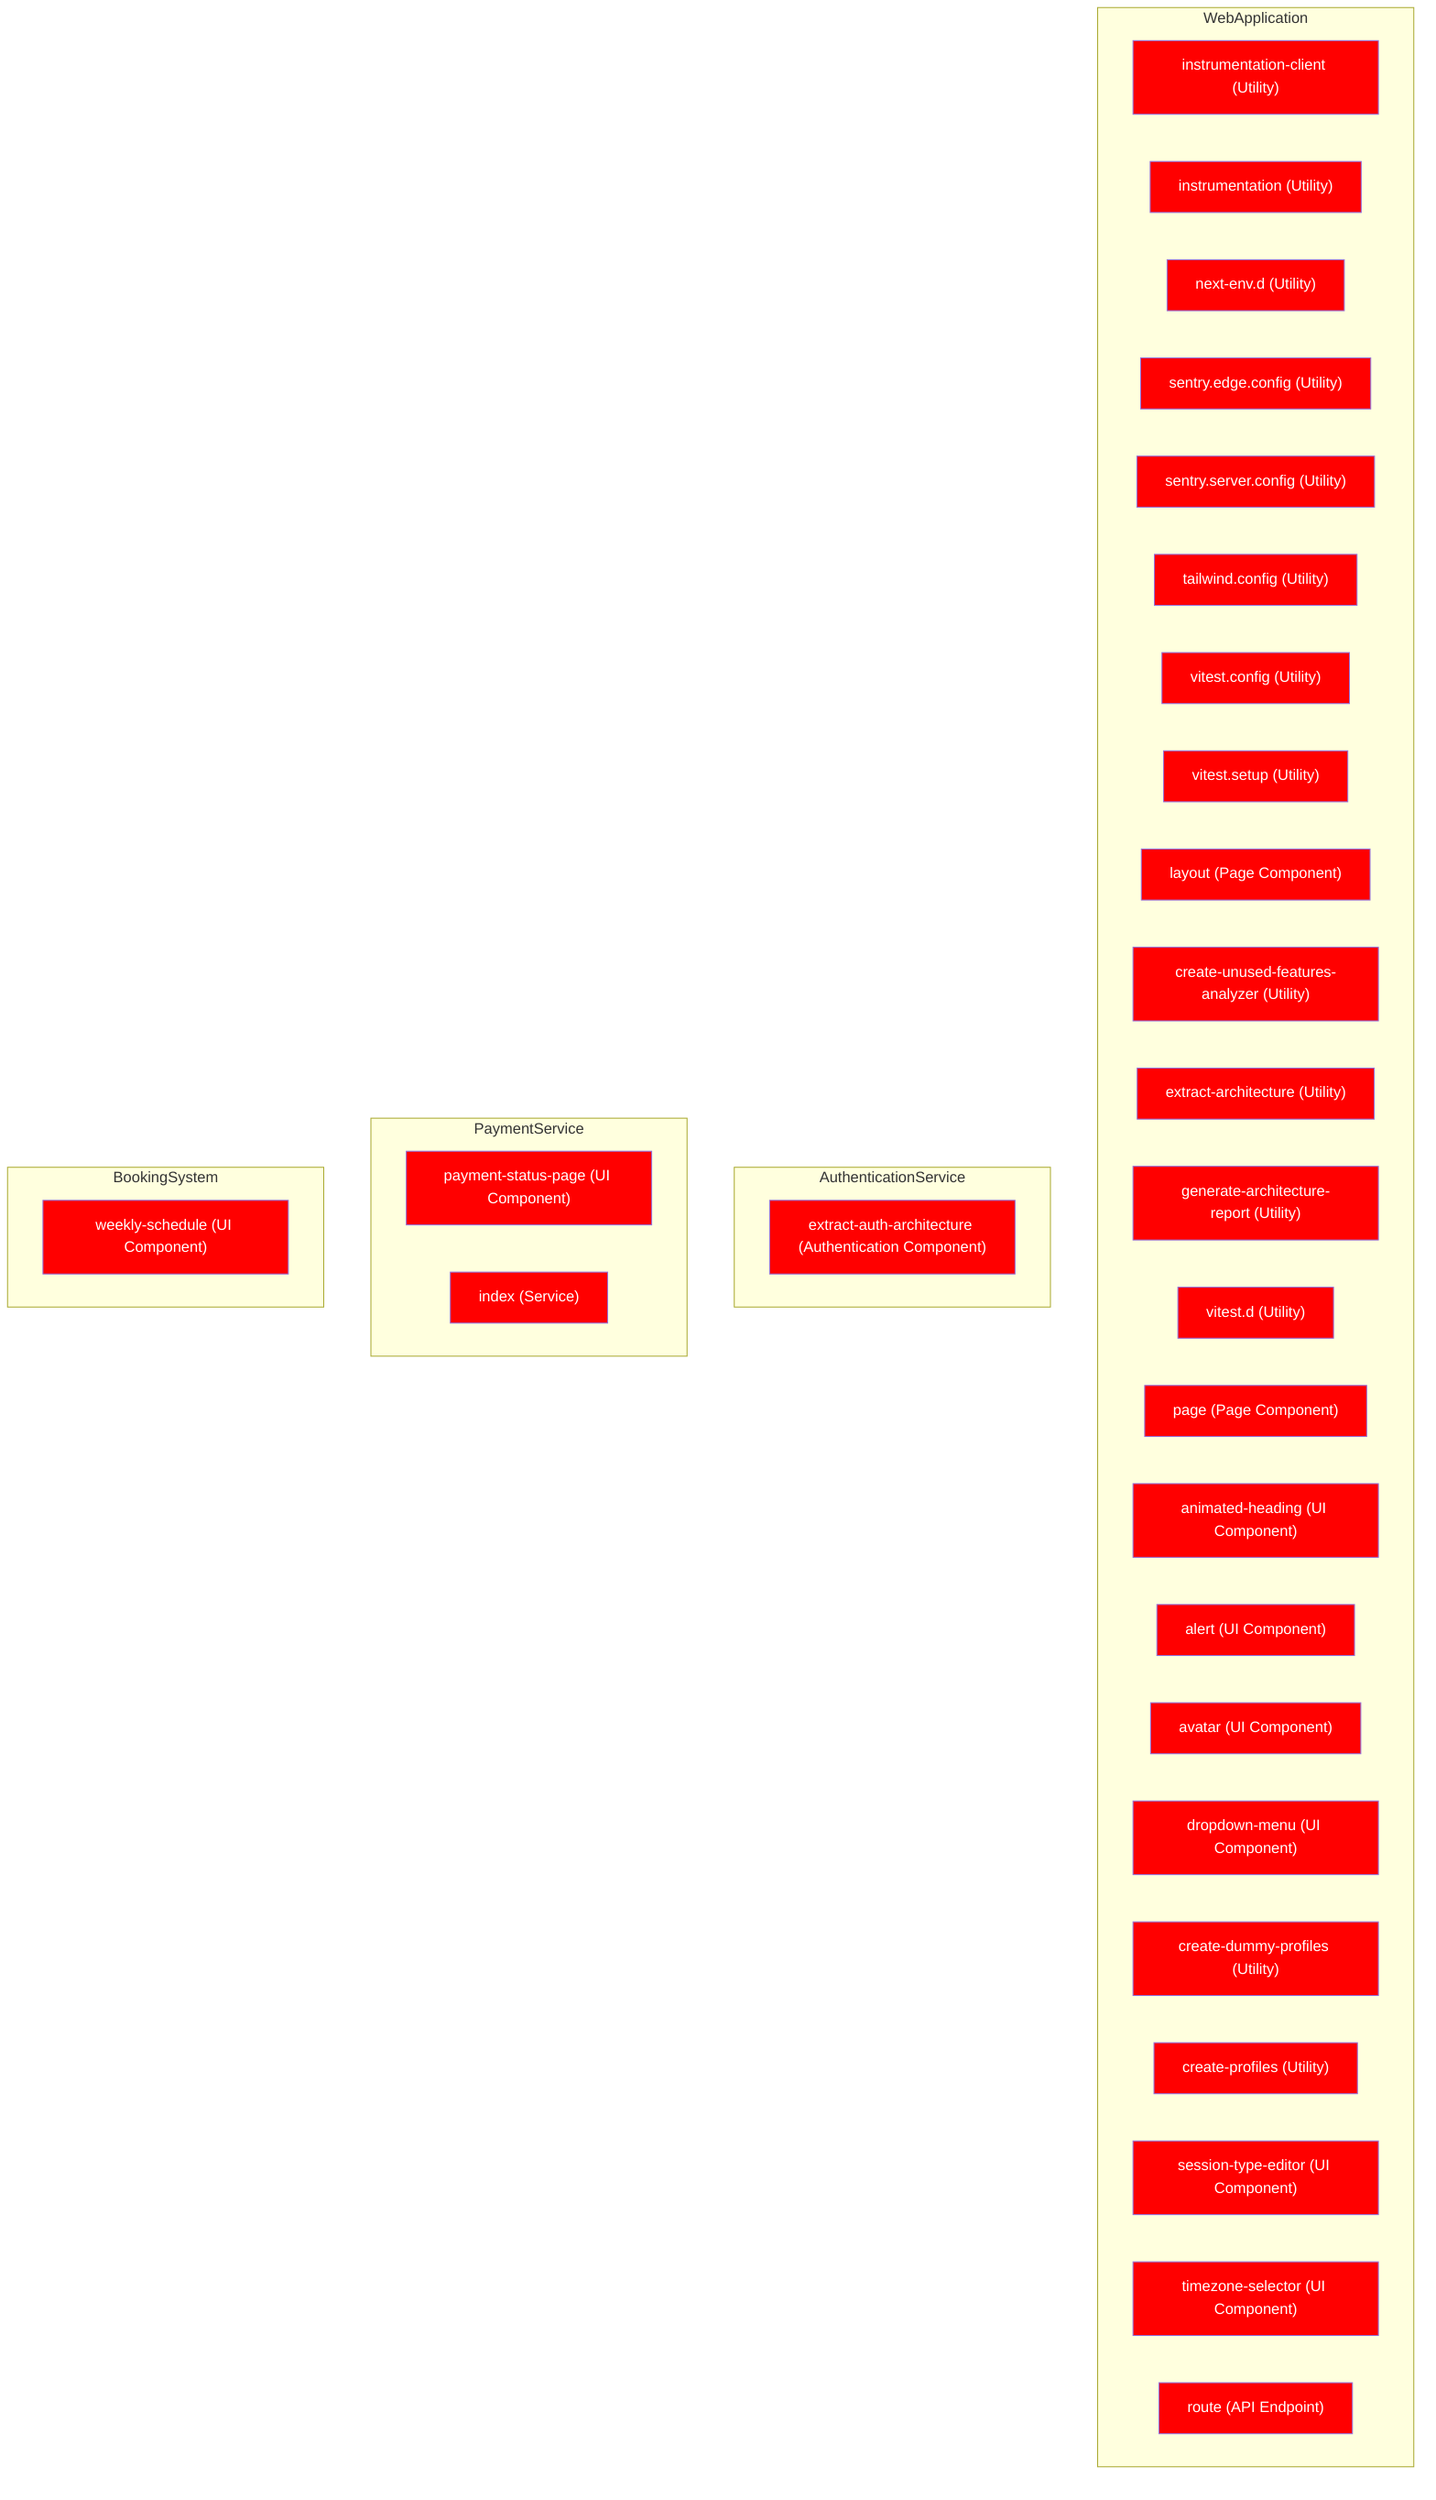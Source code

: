 graph TD
    subgraph WebApplication
        instrumentation_client["instrumentation-client (Utility)"]:::unused
        instrumentation["instrumentation (Utility)"]:::unused
        next_env_d["next-env.d (Utility)"]:::unused
        sentry_edge_config["sentry.edge.config (Utility)"]:::unused
        sentry_server_config["sentry.server.config (Utility)"]:::unused
        tailwind_config["tailwind.config (Utility)"]:::unused
        vitest_config["vitest.config (Utility)"]:::unused
        vitest_setup["vitest.setup (Utility)"]:::unused
        layout["layout (Page Component)"]:::unused
        create_unused_features_analyzer["create-unused-features-analyzer (Utility)"]:::unused
        extract_architecture["extract-architecture (Utility)"]:::unused
        generate_architecture_report["generate-architecture-report (Utility)"]:::unused
        vitest_d["vitest.d (Utility)"]:::unused
        layout["layout (Page Component)"]:::unused
        page["page (Page Component)"]:::unused
        layout["layout (Page Component)"]:::unused
        layout["layout (Page Component)"]:::unused
        page["page (Page Component)"]:::unused
        layout["layout (Page Component)"]:::unused
        page["page (Page Component)"]:::unused
        animated_heading["animated-heading (UI Component)"]:::unused
        alert["alert (UI Component)"]:::unused
        avatar["avatar (UI Component)"]:::unused
        dropdown_menu["dropdown-menu (UI Component)"]:::unused
        create_dummy_profiles["create-dummy-profiles (Utility)"]:::unused
        create_profiles["create-profiles (Utility)"]:::unused
        page["page (Page Component)"]:::unused
        page["page (Page Component)"]:::unused
        page["page (Page Component)"]:::unused
        page["page (Page Component)"]:::unused
        page["page (Page Component)"]:::unused
        page["page (Page Component)"]:::unused
        page["page (Page Component)"]:::unused
        page["page (Page Component)"]:::unused
        page["page (Page Component)"]:::unused
        page["page (Page Component)"]:::unused
        page["page (Page Component)"]:::unused
        layout["layout (Page Component)"]:::unused
        page["page (Page Component)"]:::unused
        layout["layout (Page Component)"]:::unused
        page["page (Page Component)"]:::unused
        layout["layout (Page Component)"]:::unused
        page["page (Page Component)"]:::unused
        layout["layout (Page Component)"]:::unused
        page["page (Page Component)"]:::unused
        page["page (Page Component)"]:::unused
        page["page (Page Component)"]:::unused
        page["page (Page Component)"]:::unused
        page["page (Page Component)"]:::unused
        page["page (Page Component)"]:::unused
        page["page (Page Component)"]:::unused
        page["page (Page Component)"]:::unused
        page["page (Page Component)"]:::unused
        session_type_editor["session-type-editor (UI Component)"]:::unused
        timezone_selector["timezone-selector (UI Component)"]:::unused
        page["page (Page Component)"]:::unused
        page["page (Page Component)"]:::unused
        page["page (Page Component)"]:::unused
        page["page (Page Component)"]:::unused
        page["page (Page Component)"]:::unused
        route["route (API Endpoint)"]:::unused
        route["route (API Endpoint)"]:::unused
        route["route (API Endpoint)"]:::unused
        route["route (API Endpoint)"]:::unused
        route["route (API Endpoint)"]:::unused
        route["route (API Endpoint)"]:::unused
        route["route (API Endpoint)"]:::unused
        route["route (API Endpoint)"]:::unused
        route["route (API Endpoint)"]:::unused
        route["route (API Endpoint)"]:::unused
        route["route (API Endpoint)"]:::unused
        route["route (API Endpoint)"]:::unused
        route["route (API Endpoint)"]:::unused
        route["route (API Endpoint)"]:::unused
    end

    subgraph AuthenticationService
        extract_auth_architecture["extract-auth-architecture (Authentication Component)"]:::unused
        route["route (API Endpoint)"]:::unused
    end

    subgraph PaymentService
        payment_status_page["payment-status-page (UI Component)"]:::unused
        index["index (Service)"]:::unused
        page["page (Page Component)"]:::unused
        page["page (Page Component)"]:::unused
        route["route (API Endpoint)"]:::unused
        route["route (API Endpoint)"]:::unused
        route["route (API Endpoint)"]:::unused
    end

    subgraph BookingSystem
        weekly_schedule["weekly-schedule (UI Component)"]:::unused
        route["route (API Endpoint)"]:::unused
        route["route (API Endpoint)"]:::unused
    end

    classDef unused fill:#FF0000,color:white;
    classDef timeline fill:#0000FF,color:white;